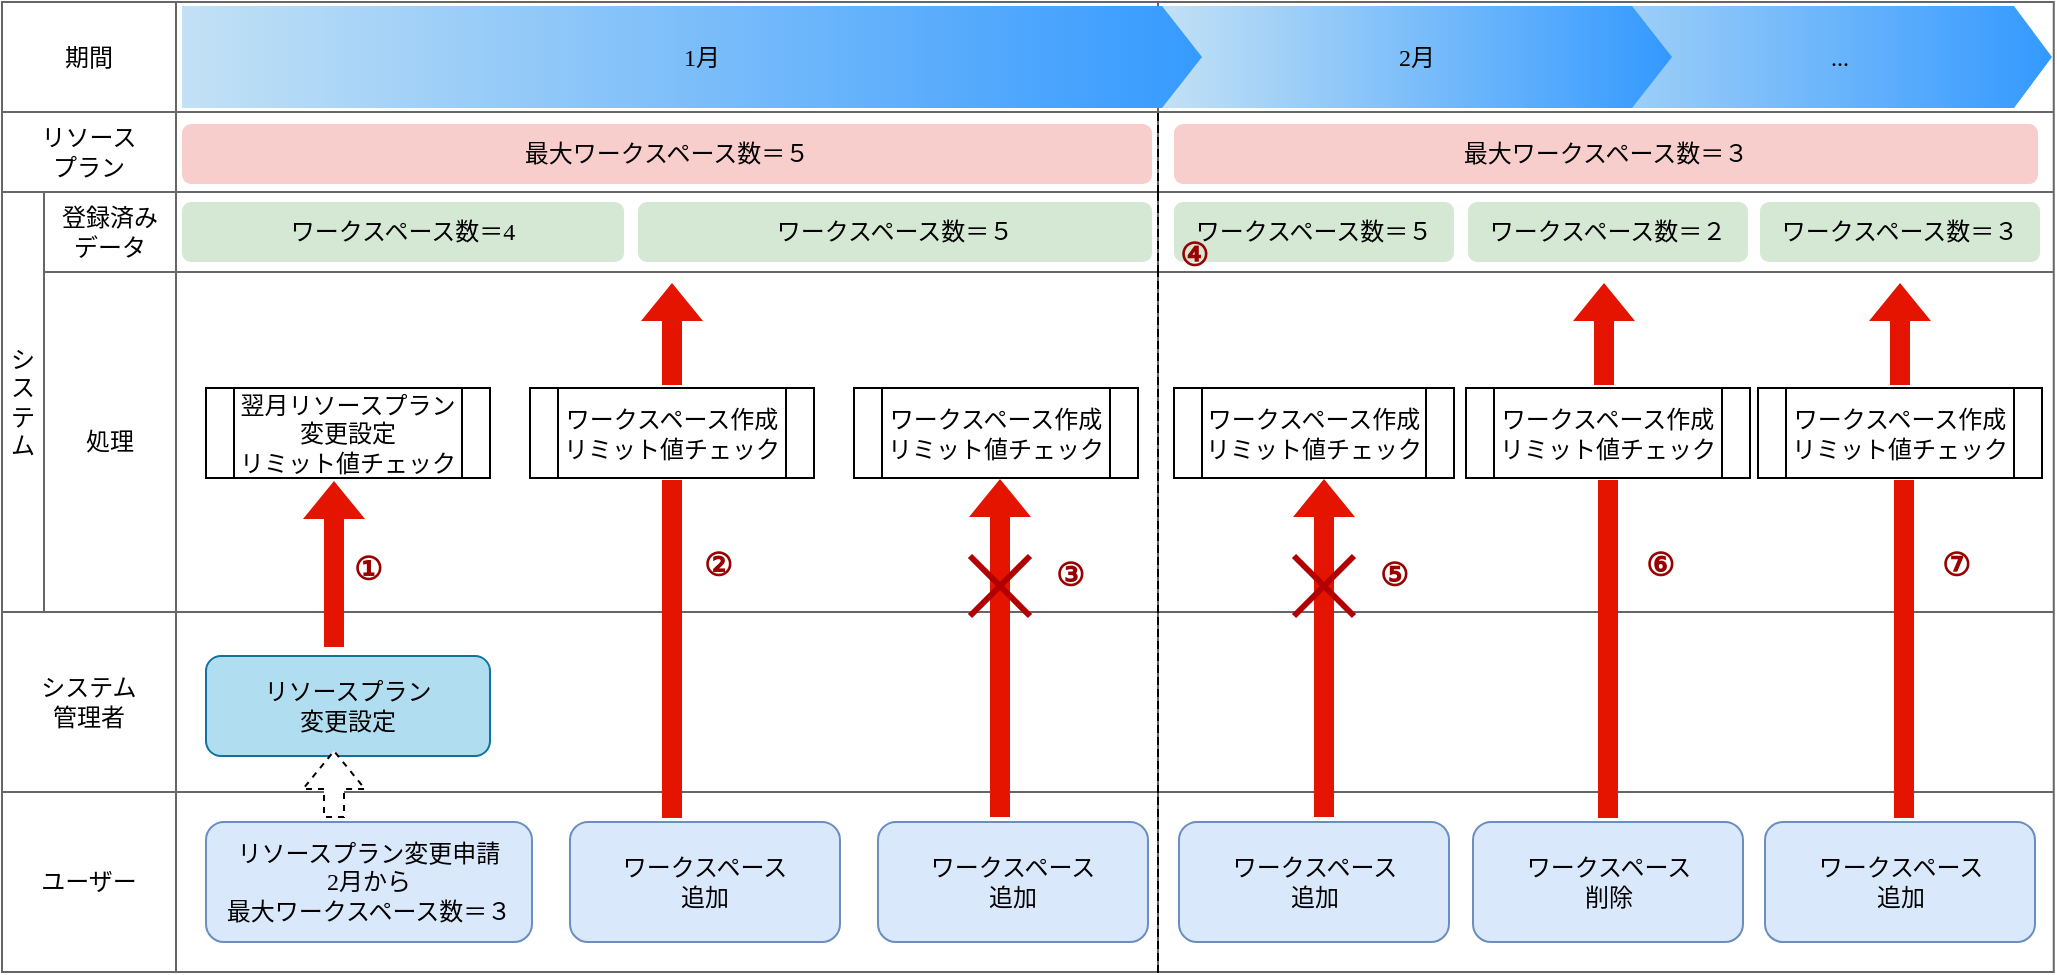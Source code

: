 <mxfile version="20.8.16" type="device" pages="2"><diagram name="ナンバリング" id="khi_zhwZZpILS5G_XNF0"><mxGraphModel dx="1219" dy="322" grid="0" gridSize="10" guides="1" tooltips="1" connect="1" arrows="1" fold="1" page="0" pageScale="1" pageWidth="827" pageHeight="1169" math="0" shadow="0"><root><mxCell id="4BIe73xLVhsOXFB9ZXPB-0"/><object label="BASE" id="4BIe73xLVhsOXFB9ZXPB-1"><mxCell style="" parent="4BIe73xLVhsOXFB9ZXPB-0"/></object><mxCell id="4BIe73xLVhsOXFB9ZXPB-2" value="" style="shape=table;startSize=0;container=1;collapsible=0;childLayout=tableLayout;strokeColor=#666666;" parent="4BIe73xLVhsOXFB9ZXPB-1" vertex="1"><mxGeometry x="40" y="442" width="1025.882" height="485" as="geometry"/></mxCell><mxCell id="4BIe73xLVhsOXFB9ZXPB-3" value="" style="shape=tableRow;horizontal=0;startSize=0;swimlaneHead=0;swimlaneBody=0;top=0;left=0;bottom=0;right=0;collapsible=0;dropTarget=0;fillColor=none;points=[[0,0.5],[1,0.5]];portConstraint=eastwest;" parent="4BIe73xLVhsOXFB9ZXPB-2" vertex="1"><mxGeometry width="1025.882" height="55" as="geometry"/></mxCell><mxCell id="4BIe73xLVhsOXFB9ZXPB-4" value="期間" style="shape=partialRectangle;html=1;whiteSpace=wrap;connectable=0;overflow=hidden;fillColor=none;top=0;left=0;bottom=0;right=0;pointerEvents=1;rowspan=1;colspan=2;strokeColor=#121212;" parent="4BIe73xLVhsOXFB9ZXPB-3" vertex="1"><mxGeometry width="87" height="55" as="geometry"><mxRectangle width="21" height="55" as="alternateBounds"/></mxGeometry></mxCell><mxCell id="4BIe73xLVhsOXFB9ZXPB-5" value="" style="shape=partialRectangle;html=1;whiteSpace=wrap;connectable=0;overflow=hidden;fillColor=none;top=0;left=0;bottom=0;right=0;pointerEvents=1;" parent="4BIe73xLVhsOXFB9ZXPB-3" vertex="1" visible="0"><mxGeometry x="21" width="66" height="55" as="geometry"><mxRectangle width="66" height="55" as="alternateBounds"/></mxGeometry></mxCell><mxCell id="4BIe73xLVhsOXFB9ZXPB-6" value="1月" style="shape=partialRectangle;html=1;whiteSpace=wrap;connectable=0;overflow=hidden;fillColor=none;top=0;left=0;bottom=0;right=0;pointerEvents=1;" parent="4BIe73xLVhsOXFB9ZXPB-3" vertex="1"><mxGeometry x="87" width="491" height="55" as="geometry"><mxRectangle width="491" height="55" as="alternateBounds"/></mxGeometry></mxCell><mxCell id="4BIe73xLVhsOXFB9ZXPB-7" value="2月" style="shape=partialRectangle;html=1;whiteSpace=wrap;connectable=0;overflow=hidden;fillColor=none;top=0;left=0;bottom=0;right=0;pointerEvents=1;" parent="4BIe73xLVhsOXFB9ZXPB-3" vertex="1"><mxGeometry x="578" width="448" height="55" as="geometry"><mxRectangle width="448" height="55" as="alternateBounds"/></mxGeometry></mxCell><mxCell id="4BIe73xLVhsOXFB9ZXPB-8" value="" style="shape=tableRow;horizontal=0;startSize=0;swimlaneHead=0;swimlaneBody=0;top=0;left=0;bottom=0;right=0;collapsible=0;dropTarget=0;fillColor=none;points=[[0,0.5],[1,0.5]];portConstraint=eastwest;" parent="4BIe73xLVhsOXFB9ZXPB-2" vertex="1"><mxGeometry y="55" width="1025.882" height="40" as="geometry"/></mxCell><mxCell id="4BIe73xLVhsOXFB9ZXPB-9" value="リソース&lt;br&gt;プラン" style="shape=partialRectangle;html=1;whiteSpace=wrap;connectable=0;overflow=hidden;fillColor=none;top=0;left=0;bottom=0;right=0;pointerEvents=1;rowspan=1;colspan=2;strokeColor=#121212;" parent="4BIe73xLVhsOXFB9ZXPB-8" vertex="1"><mxGeometry width="87" height="40" as="geometry"><mxRectangle width="21" height="40" as="alternateBounds"/></mxGeometry></mxCell><mxCell id="4BIe73xLVhsOXFB9ZXPB-10" value="" style="shape=partialRectangle;html=1;whiteSpace=wrap;connectable=0;overflow=hidden;fillColor=none;top=0;left=0;bottom=0;right=0;pointerEvents=1;" parent="4BIe73xLVhsOXFB9ZXPB-8" vertex="1" visible="0"><mxGeometry x="21" width="66" height="40" as="geometry"><mxRectangle width="66" height="40" as="alternateBounds"/></mxGeometry></mxCell><mxCell id="4BIe73xLVhsOXFB9ZXPB-11" value="" style="shape=partialRectangle;html=1;whiteSpace=wrap;connectable=0;overflow=hidden;fillColor=none;top=0;left=0;bottom=0;right=0;pointerEvents=1;" parent="4BIe73xLVhsOXFB9ZXPB-8" vertex="1"><mxGeometry x="87" width="491" height="40" as="geometry"><mxRectangle width="491" height="40" as="alternateBounds"/></mxGeometry></mxCell><mxCell id="4BIe73xLVhsOXFB9ZXPB-12" value="" style="shape=partialRectangle;html=1;whiteSpace=wrap;connectable=0;overflow=hidden;fillColor=none;top=0;left=1;bottom=0;right=0;pointerEvents=1;dashed=1;" parent="4BIe73xLVhsOXFB9ZXPB-8" vertex="1"><mxGeometry x="578" width="448" height="40" as="geometry"><mxRectangle width="448" height="40" as="alternateBounds"/></mxGeometry></mxCell><mxCell id="4BIe73xLVhsOXFB9ZXPB-13" value="" style="shape=tableRow;horizontal=1;startSize=0;swimlaneHead=0;swimlaneBody=0;top=0;left=0;bottom=0;right=0;collapsible=0;dropTarget=0;fillColor=none;points=[[0,0.5],[1,0.5]];portConstraint=eastwest;" parent="4BIe73xLVhsOXFB9ZXPB-2" vertex="1"><mxGeometry y="95" width="1025.882" height="40" as="geometry"/></mxCell><mxCell id="4BIe73xLVhsOXFB9ZXPB-14" value="シ&lt;br&gt;ス&lt;br&gt;テ&lt;br&gt;ム" style="shape=partialRectangle;html=1;whiteSpace=wrap;connectable=0;overflow=hidden;fillColor=none;top=0;left=0;bottom=0;right=0;pointerEvents=1;rowspan=2;colspan=1;horizontal=1;fontFamily=Tahoma;strokeColor=#121212;" parent="4BIe73xLVhsOXFB9ZXPB-13" vertex="1"><mxGeometry width="21" height="210" as="geometry"><mxRectangle width="21" height="40" as="alternateBounds"/></mxGeometry></mxCell><mxCell id="4BIe73xLVhsOXFB9ZXPB-15" value="登録済み&lt;br&gt;データ" style="shape=partialRectangle;html=1;whiteSpace=wrap;connectable=0;overflow=hidden;fillColor=none;top=0;left=0;bottom=0;right=0;pointerEvents=1;strokeColor=#121212;" parent="4BIe73xLVhsOXFB9ZXPB-13" vertex="1"><mxGeometry x="21" width="66" height="40" as="geometry"><mxRectangle width="66" height="40" as="alternateBounds"/></mxGeometry></mxCell><mxCell id="4BIe73xLVhsOXFB9ZXPB-16" value="" style="shape=partialRectangle;html=1;whiteSpace=wrap;connectable=0;overflow=hidden;fillColor=none;top=0;left=0;bottom=0;right=0;pointerEvents=1;" parent="4BIe73xLVhsOXFB9ZXPB-13" vertex="1"><mxGeometry x="87" width="491" height="40" as="geometry"><mxRectangle width="491" height="40" as="alternateBounds"/></mxGeometry></mxCell><mxCell id="4BIe73xLVhsOXFB9ZXPB-17" value="" style="shape=partialRectangle;html=1;whiteSpace=wrap;connectable=0;overflow=hidden;fillColor=none;top=0;left=1;bottom=0;right=0;pointerEvents=1;dashed=1;" parent="4BIe73xLVhsOXFB9ZXPB-13" vertex="1"><mxGeometry x="578" width="448" height="40" as="geometry"><mxRectangle width="448" height="40" as="alternateBounds"/></mxGeometry></mxCell><mxCell id="4BIe73xLVhsOXFB9ZXPB-18" value="" style="shape=tableRow;horizontal=0;startSize=0;swimlaneHead=0;swimlaneBody=0;top=0;left=0;bottom=0;right=0;collapsible=0;dropTarget=0;fillColor=none;points=[[0,0.5],[1,0.5]];portConstraint=eastwest;" parent="4BIe73xLVhsOXFB9ZXPB-2" vertex="1"><mxGeometry y="135" width="1025.882" height="170" as="geometry"/></mxCell><mxCell id="4BIe73xLVhsOXFB9ZXPB-19" value="" style="shape=partialRectangle;html=1;whiteSpace=wrap;connectable=0;overflow=hidden;fillColor=none;top=0;left=0;bottom=0;right=0;pointerEvents=1;" parent="4BIe73xLVhsOXFB9ZXPB-18" vertex="1" visible="0"><mxGeometry width="21" height="170" as="geometry"><mxRectangle width="21" height="170" as="alternateBounds"/></mxGeometry></mxCell><mxCell id="4BIe73xLVhsOXFB9ZXPB-20" value="処理" style="shape=partialRectangle;html=1;whiteSpace=wrap;connectable=0;overflow=hidden;fillColor=none;top=0;left=0;bottom=0;right=0;pointerEvents=1;strokeColor=#121212;" parent="4BIe73xLVhsOXFB9ZXPB-18" vertex="1"><mxGeometry x="21" width="66" height="170" as="geometry"><mxRectangle width="66" height="170" as="alternateBounds"/></mxGeometry></mxCell><mxCell id="4BIe73xLVhsOXFB9ZXPB-21" value="" style="shape=partialRectangle;html=1;whiteSpace=wrap;connectable=0;overflow=hidden;fillColor=none;top=0;left=0;bottom=0;right=0;pointerEvents=1;" parent="4BIe73xLVhsOXFB9ZXPB-18" vertex="1"><mxGeometry x="87" width="491" height="170" as="geometry"><mxRectangle width="491" height="170" as="alternateBounds"/></mxGeometry></mxCell><mxCell id="4BIe73xLVhsOXFB9ZXPB-22" value="" style="shape=partialRectangle;html=1;whiteSpace=wrap;connectable=0;overflow=hidden;fillColor=none;top=0;left=1;bottom=0;right=0;pointerEvents=1;dashed=1;" parent="4BIe73xLVhsOXFB9ZXPB-18" vertex="1"><mxGeometry x="578" width="448" height="170" as="geometry"><mxRectangle width="448" height="170" as="alternateBounds"/></mxGeometry></mxCell><mxCell id="4BIe73xLVhsOXFB9ZXPB-23" value="" style="shape=tableRow;horizontal=0;startSize=0;swimlaneHead=0;swimlaneBody=0;top=0;left=0;bottom=0;right=0;collapsible=0;dropTarget=0;fillColor=none;points=[[0,0.5],[1,0.5]];portConstraint=eastwest;" parent="4BIe73xLVhsOXFB9ZXPB-2" vertex="1"><mxGeometry y="305" width="1025.882" height="90" as="geometry"/></mxCell><mxCell id="4BIe73xLVhsOXFB9ZXPB-24" value="システム&lt;br&gt;管理者" style="shape=partialRectangle;html=1;whiteSpace=wrap;connectable=0;overflow=hidden;fillColor=none;top=0;left=0;bottom=0;right=0;pointerEvents=1;rowspan=1;colspan=2;strokeColor=#121212;" parent="4BIe73xLVhsOXFB9ZXPB-23" vertex="1"><mxGeometry width="87" height="90" as="geometry"><mxRectangle width="21" height="90" as="alternateBounds"/></mxGeometry></mxCell><mxCell id="4BIe73xLVhsOXFB9ZXPB-25" value="" style="shape=partialRectangle;html=1;whiteSpace=wrap;connectable=0;overflow=hidden;fillColor=none;top=0;left=0;bottom=0;right=0;pointerEvents=1;" parent="4BIe73xLVhsOXFB9ZXPB-23" vertex="1" visible="0"><mxGeometry x="21" width="66" height="90" as="geometry"><mxRectangle width="66" height="90" as="alternateBounds"/></mxGeometry></mxCell><mxCell id="4BIe73xLVhsOXFB9ZXPB-26" value="" style="shape=partialRectangle;html=1;whiteSpace=wrap;connectable=0;overflow=hidden;fillColor=none;top=0;left=0;bottom=0;right=1;pointerEvents=1;strokeColor=none;" parent="4BIe73xLVhsOXFB9ZXPB-23" vertex="1"><mxGeometry x="87" width="491" height="90" as="geometry"><mxRectangle width="491" height="90" as="alternateBounds"/></mxGeometry></mxCell><mxCell id="4BIe73xLVhsOXFB9ZXPB-27" value="" style="shape=partialRectangle;html=1;whiteSpace=wrap;connectable=0;overflow=hidden;fillColor=none;top=0;left=1;bottom=0;right=0;pointerEvents=1;dashed=1;" parent="4BIe73xLVhsOXFB9ZXPB-23" vertex="1"><mxGeometry x="578" width="448" height="90" as="geometry"><mxRectangle width="448" height="90" as="alternateBounds"/></mxGeometry></mxCell><mxCell id="4BIe73xLVhsOXFB9ZXPB-28" value="" style="shape=tableRow;horizontal=0;startSize=0;swimlaneHead=0;swimlaneBody=0;top=0;left=0;bottom=0;right=0;collapsible=0;dropTarget=0;fillColor=none;points=[[0,0.5],[1,0.5]];portConstraint=eastwest;" parent="4BIe73xLVhsOXFB9ZXPB-2" vertex="1"><mxGeometry y="395" width="1025.882" height="90" as="geometry"/></mxCell><mxCell id="4BIe73xLVhsOXFB9ZXPB-29" value="ユーザー" style="shape=partialRectangle;html=1;whiteSpace=wrap;connectable=0;overflow=hidden;fillColor=none;top=0;left=0;bottom=0;right=0;pointerEvents=1;rowspan=1;colspan=2;strokeColor=#121212;" parent="4BIe73xLVhsOXFB9ZXPB-28" vertex="1"><mxGeometry width="87" height="90" as="geometry"><mxRectangle width="21" height="90" as="alternateBounds"/></mxGeometry></mxCell><mxCell id="4BIe73xLVhsOXFB9ZXPB-30" value="" style="shape=partialRectangle;html=1;whiteSpace=wrap;connectable=0;overflow=hidden;fillColor=none;top=0;left=0;bottom=0;right=0;pointerEvents=1;" parent="4BIe73xLVhsOXFB9ZXPB-28" vertex="1" visible="0"><mxGeometry x="21" width="66" height="90" as="geometry"><mxRectangle width="66" height="90" as="alternateBounds"/></mxGeometry></mxCell><mxCell id="4BIe73xLVhsOXFB9ZXPB-31" value="" style="shape=partialRectangle;html=1;whiteSpace=wrap;connectable=0;overflow=hidden;fillColor=none;top=0;left=0;bottom=0;right=0;pointerEvents=1;" parent="4BIe73xLVhsOXFB9ZXPB-28" vertex="1"><mxGeometry x="87" width="491" height="90" as="geometry"><mxRectangle width="491" height="90" as="alternateBounds"/></mxGeometry></mxCell><mxCell id="4BIe73xLVhsOXFB9ZXPB-32" value="" style="shape=partialRectangle;html=1;whiteSpace=wrap;connectable=0;overflow=hidden;fillColor=none;top=0;left=1;bottom=0;right=0;pointerEvents=1;dashed=1;" parent="4BIe73xLVhsOXFB9ZXPB-28" vertex="1"><mxGeometry x="578" width="448" height="90" as="geometry"><mxRectangle width="448" height="90" as="alternateBounds"/></mxGeometry></mxCell><mxCell id="4BIe73xLVhsOXFB9ZXPB-33" value="最大ワークスペース数＝５" style="rounded=1;whiteSpace=wrap;html=1;fontFamily=Tahoma;fillColor=#f8cecc;strokeColor=none;" parent="4BIe73xLVhsOXFB9ZXPB-1" vertex="1"><mxGeometry x="130" y="503" width="485" height="30" as="geometry"/></mxCell><mxCell id="4BIe73xLVhsOXFB9ZXPB-34" value="ワークスペース数＝4" style="rounded=1;whiteSpace=wrap;html=1;fontFamily=Tahoma;fillColor=#d5e8d4;strokeColor=none;" parent="4BIe73xLVhsOXFB9ZXPB-1" vertex="1"><mxGeometry x="130" y="542" width="221" height="30" as="geometry"/></mxCell><mxCell id="4BIe73xLVhsOXFB9ZXPB-35" value="ワークスペース数＝５" style="rounded=1;whiteSpace=wrap;html=1;fontFamily=Tahoma;fillColor=#d5e8d4;strokeColor=none;" parent="4BIe73xLVhsOXFB9ZXPB-1" vertex="1"><mxGeometry x="358" y="542" width="257" height="30" as="geometry"/></mxCell><mxCell id="4BIe73xLVhsOXFB9ZXPB-36" value="最大ワークスペース数＝３" style="rounded=1;whiteSpace=wrap;html=1;fontFamily=Tahoma;fillColor=#f8cecc;strokeColor=none;" parent="4BIe73xLVhsOXFB9ZXPB-1" vertex="1"><mxGeometry x="626" y="503" width="432" height="30" as="geometry"/></mxCell><mxCell id="4BIe73xLVhsOXFB9ZXPB-37" value="翌月リソースプラン変更設定&lt;br&gt;リミット値チェック" style="shape=process;whiteSpace=wrap;html=1;backgroundOutline=1;fontFamily=Tahoma;" parent="4BIe73xLVhsOXFB9ZXPB-1" vertex="1"><mxGeometry x="142" y="635" width="142" height="45" as="geometry"/></mxCell><mxCell id="4BIe73xLVhsOXFB9ZXPB-38" value="ワークスペース作成&lt;br&gt;リミット値チェック" style="shape=process;whiteSpace=wrap;html=1;backgroundOutline=1;fontFamily=Tahoma;" parent="4BIe73xLVhsOXFB9ZXPB-1" vertex="1"><mxGeometry x="466" y="635" width="142" height="45" as="geometry"/></mxCell><mxCell id="4BIe73xLVhsOXFB9ZXPB-39" value="リソースプラン&lt;br&gt;変更設定" style="rounded=1;whiteSpace=wrap;html=1;fontFamily=Tahoma;fillColor=#b1ddf0;strokeColor=#10739e;flipH=1;" parent="4BIe73xLVhsOXFB9ZXPB-1" vertex="1"><mxGeometry x="142" y="769" width="142" height="50" as="geometry"/></mxCell><mxCell id="4BIe73xLVhsOXFB9ZXPB-40" value="　　　　　　..." style="shape=step;perimeter=stepPerimeter;whiteSpace=wrap;html=1;fixedSize=1;strokeColor=none;fontFamily=Tahoma;fillColor=#c2e1f5;gradientColor=#3399FF;gradientDirection=east;size=19;" parent="4BIe73xLVhsOXFB9ZXPB-1" vertex="1"><mxGeometry x="781" y="444" width="284" height="51" as="geometry"/></mxCell><mxCell id="4BIe73xLVhsOXFB9ZXPB-41" value="1月" style="shape=step;perimeter=stepPerimeter;whiteSpace=wrap;html=1;fixedSize=1;strokeColor=none;fontFamily=Tahoma;fillColor=#c2e1f5;gradientColor=#3399FF;gradientDirection=east;size=0;" parent="4BIe73xLVhsOXFB9ZXPB-1" vertex="1"><mxGeometry x="130" y="444" width="520" height="51" as="geometry"/></mxCell><mxCell id="4BIe73xLVhsOXFB9ZXPB-42" value="2月" style="shape=step;perimeter=stepPerimeter;whiteSpace=wrap;html=1;fixedSize=1;strokeColor=none;fontFamily=Tahoma;fillColor=#c2e1f5;gradientColor=#3399FF;gradientDirection=east;" parent="4BIe73xLVhsOXFB9ZXPB-1" vertex="1"><mxGeometry x="620" y="444" width="255" height="51" as="geometry"/></mxCell><mxCell id="4BIe73xLVhsOXFB9ZXPB-43" value="ワークスペース数＝５" style="rounded=1;whiteSpace=wrap;html=1;fontFamily=Tahoma;fillColor=#d5e8d4;strokeColor=none;" parent="4BIe73xLVhsOXFB9ZXPB-1" vertex="1"><mxGeometry x="626" y="542" width="140" height="30" as="geometry"/></mxCell><mxCell id="4BIe73xLVhsOXFB9ZXPB-48" value="リソースプラン変更申請&lt;br&gt;2月から&lt;br&gt;最大ワークスペース数＝３" style="rounded=1;whiteSpace=wrap;html=1;fontFamily=Tahoma;fillColor=#dae8fc;strokeColor=#6c8ebf;" parent="4BIe73xLVhsOXFB9ZXPB-1" vertex="1"><mxGeometry x="142" y="852" width="163" height="60" as="geometry"/></mxCell><mxCell id="4BIe73xLVhsOXFB9ZXPB-49" value="ワークスペース&lt;br&gt;追加" style="rounded=1;whiteSpace=wrap;html=1;fontFamily=Tahoma;fillColor=#dae8fc;strokeColor=#6c8ebf;" parent="4BIe73xLVhsOXFB9ZXPB-1" vertex="1"><mxGeometry x="324" y="852" width="135" height="60" as="geometry"/></mxCell><mxCell id="4BIe73xLVhsOXFB9ZXPB-50" value="ワークスペース&lt;br&gt;追加" style="rounded=1;whiteSpace=wrap;html=1;fontFamily=Tahoma;fillColor=#dae8fc;strokeColor=#6c8ebf;" parent="4BIe73xLVhsOXFB9ZXPB-1" vertex="1"><mxGeometry x="478" y="852" width="135" height="60" as="geometry"/></mxCell><mxCell id="4BIe73xLVhsOXFB9ZXPB-51" value="ワークスペース作成&lt;br&gt;リミット値チェック" style="shape=process;whiteSpace=wrap;html=1;backgroundOutline=1;fontFamily=Tahoma;" parent="4BIe73xLVhsOXFB9ZXPB-1" vertex="1"><mxGeometry x="304" y="635" width="142" height="45" as="geometry"/></mxCell><mxCell id="7PYVHVf_pyogWE7UQLsr-3" value="④" style="text;strokeColor=none;align=center;fillColor=none;html=1;verticalAlign=middle;whiteSpace=wrap;rounded=0;shadow=0;strokeWidth=3;fontFamily=Tahoma;fontColor=#990000;fontSize=16;fontStyle=1" parent="4BIe73xLVhsOXFB9ZXPB-1" vertex="1"><mxGeometry x="620" y="553" width="32" height="30" as="geometry"/></mxCell><mxCell id="0ilFrV2XZqQigKsQI6K9-0" value="ワークスペース数＝２" style="rounded=1;whiteSpace=wrap;html=1;fontFamily=Tahoma;fillColor=#d5e8d4;strokeColor=none;" vertex="1" parent="4BIe73xLVhsOXFB9ZXPB-1"><mxGeometry x="773" y="542" width="140" height="30" as="geometry"/></mxCell><mxCell id="0ilFrV2XZqQigKsQI6K9-1" value="ワークスペース数＝３" style="rounded=1;whiteSpace=wrap;html=1;fontFamily=Tahoma;fillColor=#d5e8d4;strokeColor=none;" vertex="1" parent="4BIe73xLVhsOXFB9ZXPB-1"><mxGeometry x="919" y="542" width="140" height="30" as="geometry"/></mxCell><mxCell id="0ilFrV2XZqQigKsQI6K9-5" value="ワークスペース作成&lt;br&gt;リミット値チェック" style="shape=process;whiteSpace=wrap;html=1;backgroundOutline=1;fontFamily=Tahoma;" vertex="1" parent="4BIe73xLVhsOXFB9ZXPB-1"><mxGeometry x="626" y="635" width="140" height="45" as="geometry"/></mxCell><mxCell id="0ilFrV2XZqQigKsQI6K9-6" value="ワークスペース&lt;br&gt;追加" style="rounded=1;whiteSpace=wrap;html=1;fontFamily=Tahoma;fillColor=#dae8fc;strokeColor=#6c8ebf;" vertex="1" parent="4BIe73xLVhsOXFB9ZXPB-1"><mxGeometry x="628.5" y="852" width="135" height="60" as="geometry"/></mxCell><mxCell id="0ilFrV2XZqQigKsQI6K9-7" value="" style="shape=flexArrow;endArrow=classic;html=1;rounded=0;fontFamily=Tahoma;width=10;fillColor=#e51400;strokeColor=none;startArrow=none;" edge="1" parent="4BIe73xLVhsOXFB9ZXPB-1"><mxGeometry width="50" height="50" relative="1" as="geometry"><mxPoint x="701" y="850" as="sourcePoint"/><mxPoint x="701" y="680" as="targetPoint"/></mxGeometry></mxCell><mxCell id="0ilFrV2XZqQigKsQI6K9-8" value="" style="shape=umlDestroy;whiteSpace=wrap;html=1;strokeWidth=3;strokeColor=#B20000;fontFamily=Tahoma;fillColor=#e51400;gradientDirection=east;fontColor=#ffffff;" vertex="1" parent="4BIe73xLVhsOXFB9ZXPB-1"><mxGeometry x="686" y="719" width="30" height="30" as="geometry"/></mxCell><mxCell id="0ilFrV2XZqQigKsQI6K9-9" value="⑤" style="text;strokeColor=none;align=center;fillColor=none;html=1;verticalAlign=middle;whiteSpace=wrap;rounded=0;shadow=0;strokeWidth=3;fontFamily=Tahoma;fontColor=#990000;fontSize=16;fontStyle=1" vertex="1" parent="4BIe73xLVhsOXFB9ZXPB-1"><mxGeometry x="720" y="713" width="32" height="30" as="geometry"/></mxCell><mxCell id="0ilFrV2XZqQigKsQI6K9-10" value="ワークスペース&lt;br&gt;削除" style="rounded=1;whiteSpace=wrap;html=1;fontFamily=Tahoma;fillColor=#dae8fc;strokeColor=#6c8ebf;" vertex="1" parent="4BIe73xLVhsOXFB9ZXPB-1"><mxGeometry x="775.5" y="852" width="135" height="60" as="geometry"/></mxCell><mxCell id="0ilFrV2XZqQigKsQI6K9-11" value="ワークスペース作成&lt;br&gt;リミット値チェック" style="shape=process;whiteSpace=wrap;html=1;backgroundOutline=1;fontFamily=Tahoma;" vertex="1" parent="4BIe73xLVhsOXFB9ZXPB-1"><mxGeometry x="772" y="635" width="142" height="45" as="geometry"/></mxCell><mxCell id="0ilFrV2XZqQigKsQI6K9-12" value="" style="shape=flexArrow;endArrow=classic;html=1;rounded=0;fontFamily=Tahoma;width=10;fillColor=#e51400;strokeColor=none;" edge="1" parent="4BIe73xLVhsOXFB9ZXPB-1"><mxGeometry width="50" height="50" relative="1" as="geometry"><mxPoint x="841" y="634" as="sourcePoint"/><mxPoint x="841" y="582" as="targetPoint"/></mxGeometry></mxCell><mxCell id="0ilFrV2XZqQigKsQI6K9-13" value="" style="rounded=0;whiteSpace=wrap;html=1;strokeColor=none;fontFamily=Tahoma;fillColor=#e51400;gradientDirection=east;fontColor=#ffffff;" vertex="1" parent="4BIe73xLVhsOXFB9ZXPB-1"><mxGeometry x="838" y="681" width="10" height="169" as="geometry"/></mxCell><mxCell id="0ilFrV2XZqQigKsQI6K9-14" value="⑥" style="text;strokeColor=none;align=center;fillColor=none;html=1;verticalAlign=middle;whiteSpace=wrap;rounded=0;shadow=0;strokeWidth=3;fontFamily=Tahoma;fontColor=#990000;fontSize=16;fontStyle=1" vertex="1" parent="4BIe73xLVhsOXFB9ZXPB-1"><mxGeometry x="853" y="708" width="32" height="30" as="geometry"/></mxCell><mxCell id="0ilFrV2XZqQigKsQI6K9-15" value="ワークスペース&lt;br&gt;追加" style="rounded=1;whiteSpace=wrap;html=1;fontFamily=Tahoma;fillColor=#dae8fc;strokeColor=#6c8ebf;" vertex="1" parent="4BIe73xLVhsOXFB9ZXPB-1"><mxGeometry x="921.5" y="852" width="135" height="60" as="geometry"/></mxCell><mxCell id="0ilFrV2XZqQigKsQI6K9-16" value="ワークスペース作成&lt;br&gt;リミット値チェック" style="shape=process;whiteSpace=wrap;html=1;backgroundOutline=1;fontFamily=Tahoma;" vertex="1" parent="4BIe73xLVhsOXFB9ZXPB-1"><mxGeometry x="918" y="635" width="142" height="45" as="geometry"/></mxCell><mxCell id="0ilFrV2XZqQigKsQI6K9-17" value="" style="shape=flexArrow;endArrow=classic;html=1;rounded=0;fontFamily=Tahoma;width=10;fillColor=#e51400;strokeColor=none;" edge="1" parent="4BIe73xLVhsOXFB9ZXPB-1"><mxGeometry width="50" height="50" relative="1" as="geometry"><mxPoint x="989" y="634" as="sourcePoint"/><mxPoint x="989" y="582" as="targetPoint"/></mxGeometry></mxCell><mxCell id="0ilFrV2XZqQigKsQI6K9-18" value="" style="rounded=0;whiteSpace=wrap;html=1;strokeColor=none;fontFamily=Tahoma;fillColor=#e51400;gradientDirection=east;fontColor=#ffffff;" vertex="1" parent="4BIe73xLVhsOXFB9ZXPB-1"><mxGeometry x="986" y="681" width="10" height="169" as="geometry"/></mxCell><mxCell id="0ilFrV2XZqQigKsQI6K9-19" value="⑦" style="text;strokeColor=none;align=center;fillColor=none;html=1;verticalAlign=middle;whiteSpace=wrap;rounded=0;shadow=0;strokeWidth=3;fontFamily=Tahoma;fontColor=#990000;fontSize=16;fontStyle=1" vertex="1" parent="4BIe73xLVhsOXFB9ZXPB-1"><mxGeometry x="1001" y="708" width="32" height="30" as="geometry"/></mxCell><object label="矢印" id="4BIe73xLVhsOXFB9ZXPB-52"><mxCell style="" parent="4BIe73xLVhsOXFB9ZXPB-0"/></object><mxCell id="4BIe73xLVhsOXFB9ZXPB-53" value="" style="shape=flexArrow;endArrow=classic;html=1;rounded=0;fontFamily=Tahoma;width=10;dashed=1;fillColor=default;" parent="4BIe73xLVhsOXFB9ZXPB-52" edge="1"><mxGeometry width="50" height="50" relative="1" as="geometry"><mxPoint x="206" y="850" as="sourcePoint"/><mxPoint x="206" y="816" as="targetPoint"/></mxGeometry></mxCell><mxCell id="4BIe73xLVhsOXFB9ZXPB-54" value="" style="shape=flexArrow;endArrow=classic;html=1;rounded=0;fontFamily=Tahoma;width=10;fillColor=#e51400;strokeColor=none;" parent="4BIe73xLVhsOXFB9ZXPB-52" edge="1"><mxGeometry width="50" height="50" relative="1" as="geometry"><mxPoint x="206" y="765" as="sourcePoint"/><mxPoint x="206" y="681" as="targetPoint"/></mxGeometry></mxCell><mxCell id="4BIe73xLVhsOXFB9ZXPB-55" value="" style="shape=flexArrow;endArrow=classic;html=1;rounded=0;fontFamily=Tahoma;width=10;fillColor=#e51400;strokeColor=none;" parent="4BIe73xLVhsOXFB9ZXPB-52" edge="1"><mxGeometry width="50" height="50" relative="1" as="geometry"><mxPoint x="375" y="634" as="sourcePoint"/><mxPoint x="375" y="582" as="targetPoint"/></mxGeometry></mxCell><mxCell id="4BIe73xLVhsOXFB9ZXPB-56" value="" style="rounded=0;whiteSpace=wrap;html=1;strokeColor=none;fontFamily=Tahoma;fillColor=#e51400;gradientDirection=east;fontColor=#ffffff;" parent="4BIe73xLVhsOXFB9ZXPB-52" vertex="1"><mxGeometry x="370" y="681" width="10" height="169" as="geometry"/></mxCell><mxCell id="4BIe73xLVhsOXFB9ZXPB-57" value="" style="shape=flexArrow;endArrow=classic;html=1;rounded=0;fontFamily=Tahoma;width=10;fillColor=#e51400;strokeColor=none;startArrow=none;" parent="4BIe73xLVhsOXFB9ZXPB-52" edge="1"><mxGeometry width="50" height="50" relative="1" as="geometry"><mxPoint x="539" y="850" as="sourcePoint"/><mxPoint x="539.0" y="680" as="targetPoint"/></mxGeometry></mxCell><mxCell id="4BIe73xLVhsOXFB9ZXPB-62" value="" style="shape=umlDestroy;whiteSpace=wrap;html=1;strokeWidth=3;strokeColor=#B20000;fontFamily=Tahoma;fillColor=#e51400;gradientDirection=east;fontColor=#ffffff;" parent="4BIe73xLVhsOXFB9ZXPB-52" vertex="1"><mxGeometry x="524" y="719" width="30" height="30" as="geometry"/></mxCell><object label="説明" id="4BIe73xLVhsOXFB9ZXPB-63"><mxCell parent="4BIe73xLVhsOXFB9ZXPB-0"/></object><mxCell id="7PYVHVf_pyogWE7UQLsr-10" value="③" style="text;strokeColor=none;align=center;fillColor=none;html=1;verticalAlign=middle;whiteSpace=wrap;rounded=0;shadow=0;strokeWidth=3;fontFamily=Tahoma;fontColor=#990000;fontSize=16;fontStyle=1" parent="4BIe73xLVhsOXFB9ZXPB-63" vertex="1"><mxGeometry x="558" y="713" width="32" height="30" as="geometry"/></mxCell><mxCell id="7PYVHVf_pyogWE7UQLsr-11" value="②" style="text;strokeColor=none;align=center;fillColor=none;html=1;verticalAlign=middle;whiteSpace=wrap;rounded=0;shadow=0;strokeWidth=3;fontFamily=Tahoma;fontColor=#990000;fontSize=16;fontStyle=1" parent="4BIe73xLVhsOXFB9ZXPB-63" vertex="1"><mxGeometry x="382" y="708" width="32" height="30" as="geometry"/></mxCell><mxCell id="7PYVHVf_pyogWE7UQLsr-12" value="①" style="text;strokeColor=none;align=center;fillColor=none;html=1;verticalAlign=middle;whiteSpace=wrap;rounded=0;shadow=0;strokeWidth=3;fontFamily=Tahoma;fontColor=#990000;fontSize=16;fontStyle=1" parent="4BIe73xLVhsOXFB9ZXPB-63" vertex="1"><mxGeometry x="207" y="710" width="32" height="30" as="geometry"/></mxCell></root></mxGraphModel></diagram><diagram id="C5RBs43oDa-KdzZeNtuy" name="吹き出し"><mxGraphModel dx="1036" dy="214" grid="0" gridSize="10" guides="1" tooltips="1" connect="1" arrows="1" fold="1" page="0" pageScale="1" pageWidth="827" pageHeight="1169" math="0" shadow="0"><root><mxCell id="WIyWlLk6GJQsqaUBKTNV-0"/><object label="BASE" id="WIyWlLk6GJQsqaUBKTNV-1"><mxCell style="" parent="WIyWlLk6GJQsqaUBKTNV-0"/></object><mxCell id="iHXsN30_TzAsGnxSxxiz-37" value="" style="shape=table;startSize=0;container=1;collapsible=0;childLayout=tableLayout;strokeColor=#666666;" parent="WIyWlLk6GJQsqaUBKTNV-1" vertex="1"><mxGeometry x="40" y="442" width="899" height="485" as="geometry"/></mxCell><mxCell id="iHXsN30_TzAsGnxSxxiz-38" value="" style="shape=tableRow;horizontal=0;startSize=0;swimlaneHead=0;swimlaneBody=0;top=0;left=0;bottom=0;right=0;collapsible=0;dropTarget=0;fillColor=none;points=[[0,0.5],[1,0.5]];portConstraint=eastwest;" parent="iHXsN30_TzAsGnxSxxiz-37" vertex="1"><mxGeometry width="899" height="55" as="geometry"/></mxCell><mxCell id="iHXsN30_TzAsGnxSxxiz-39" value="期間" style="shape=partialRectangle;html=1;whiteSpace=wrap;connectable=0;overflow=hidden;fillColor=none;top=0;left=0;bottom=0;right=0;pointerEvents=1;rowspan=1;colspan=2;strokeColor=#121212;" parent="iHXsN30_TzAsGnxSxxiz-38" vertex="1"><mxGeometry width="87" height="55" as="geometry"><mxRectangle width="21" height="55" as="alternateBounds"/></mxGeometry></mxCell><mxCell id="iHXsN30_TzAsGnxSxxiz-40" value="" style="shape=partialRectangle;html=1;whiteSpace=wrap;connectable=0;overflow=hidden;fillColor=none;top=0;left=0;bottom=0;right=0;pointerEvents=1;" parent="iHXsN30_TzAsGnxSxxiz-38" vertex="1" visible="0"><mxGeometry x="21" width="66" height="55" as="geometry"><mxRectangle width="66" height="55" as="alternateBounds"/></mxGeometry></mxCell><mxCell id="iHXsN30_TzAsGnxSxxiz-41" value="1月" style="shape=partialRectangle;html=1;whiteSpace=wrap;connectable=0;overflow=hidden;fillColor=none;top=0;left=0;bottom=0;right=0;pointerEvents=1;" parent="iHXsN30_TzAsGnxSxxiz-38" vertex="1"><mxGeometry x="87" width="492" height="55" as="geometry"><mxRectangle width="492" height="55" as="alternateBounds"/></mxGeometry></mxCell><mxCell id="iHXsN30_TzAsGnxSxxiz-42" value="2月" style="shape=partialRectangle;html=1;whiteSpace=wrap;connectable=0;overflow=hidden;fillColor=none;top=0;left=0;bottom=0;right=0;pointerEvents=1;" parent="iHXsN30_TzAsGnxSxxiz-38" vertex="1"><mxGeometry x="579" width="320" height="55" as="geometry"><mxRectangle width="320" height="55" as="alternateBounds"/></mxGeometry></mxCell><mxCell id="iHXsN30_TzAsGnxSxxiz-44" value="" style="shape=tableRow;horizontal=0;startSize=0;swimlaneHead=0;swimlaneBody=0;top=0;left=0;bottom=0;right=0;collapsible=0;dropTarget=0;fillColor=none;points=[[0,0.5],[1,0.5]];portConstraint=eastwest;" parent="iHXsN30_TzAsGnxSxxiz-37" vertex="1"><mxGeometry y="55" width="899" height="40" as="geometry"/></mxCell><mxCell id="iHXsN30_TzAsGnxSxxiz-45" value="プラン" style="shape=partialRectangle;html=1;whiteSpace=wrap;connectable=0;overflow=hidden;fillColor=none;top=0;left=0;bottom=0;right=0;pointerEvents=1;rowspan=1;colspan=2;strokeColor=#121212;" parent="iHXsN30_TzAsGnxSxxiz-44" vertex="1"><mxGeometry width="87" height="40" as="geometry"><mxRectangle width="21" height="40" as="alternateBounds"/></mxGeometry></mxCell><mxCell id="iHXsN30_TzAsGnxSxxiz-46" value="" style="shape=partialRectangle;html=1;whiteSpace=wrap;connectable=0;overflow=hidden;fillColor=none;top=0;left=0;bottom=0;right=0;pointerEvents=1;" parent="iHXsN30_TzAsGnxSxxiz-44" vertex="1" visible="0"><mxGeometry x="21" width="66" height="40" as="geometry"><mxRectangle width="66" height="40" as="alternateBounds"/></mxGeometry></mxCell><mxCell id="iHXsN30_TzAsGnxSxxiz-47" value="" style="shape=partialRectangle;html=1;whiteSpace=wrap;connectable=0;overflow=hidden;fillColor=none;top=0;left=0;bottom=0;right=0;pointerEvents=1;" parent="iHXsN30_TzAsGnxSxxiz-44" vertex="1"><mxGeometry x="87" width="492" height="40" as="geometry"><mxRectangle width="492" height="40" as="alternateBounds"/></mxGeometry></mxCell><mxCell id="iHXsN30_TzAsGnxSxxiz-48" value="" style="shape=partialRectangle;html=1;whiteSpace=wrap;connectable=0;overflow=hidden;fillColor=none;top=0;left=1;bottom=0;right=0;pointerEvents=1;dashed=1;" parent="iHXsN30_TzAsGnxSxxiz-44" vertex="1"><mxGeometry x="579" width="320" height="40" as="geometry"><mxRectangle width="320" height="40" as="alternateBounds"/></mxGeometry></mxCell><mxCell id="iHXsN30_TzAsGnxSxxiz-50" value="" style="shape=tableRow;horizontal=1;startSize=0;swimlaneHead=0;swimlaneBody=0;top=0;left=0;bottom=0;right=0;collapsible=0;dropTarget=0;fillColor=none;points=[[0,0.5],[1,0.5]];portConstraint=eastwest;" parent="iHXsN30_TzAsGnxSxxiz-37" vertex="1"><mxGeometry y="95" width="899" height="40" as="geometry"/></mxCell><mxCell id="iHXsN30_TzAsGnxSxxiz-51" value="シ&lt;br&gt;ス&lt;br&gt;テ&lt;br&gt;ム" style="shape=partialRectangle;html=1;whiteSpace=wrap;connectable=0;overflow=hidden;fillColor=none;top=0;left=0;bottom=0;right=0;pointerEvents=1;rowspan=2;colspan=1;horizontal=1;fontFamily=Tahoma;strokeColor=#121212;" parent="iHXsN30_TzAsGnxSxxiz-50" vertex="1"><mxGeometry width="21" height="210" as="geometry"><mxRectangle width="21" height="40" as="alternateBounds"/></mxGeometry></mxCell><mxCell id="iHXsN30_TzAsGnxSxxiz-52" value="登録済み&lt;br&gt;データ" style="shape=partialRectangle;html=1;whiteSpace=wrap;connectable=0;overflow=hidden;fillColor=none;top=0;left=0;bottom=0;right=0;pointerEvents=1;strokeColor=#121212;" parent="iHXsN30_TzAsGnxSxxiz-50" vertex="1"><mxGeometry x="21" width="66" height="40" as="geometry"><mxRectangle width="66" height="40" as="alternateBounds"/></mxGeometry></mxCell><mxCell id="iHXsN30_TzAsGnxSxxiz-53" value="" style="shape=partialRectangle;html=1;whiteSpace=wrap;connectable=0;overflow=hidden;fillColor=none;top=0;left=0;bottom=0;right=0;pointerEvents=1;" parent="iHXsN30_TzAsGnxSxxiz-50" vertex="1"><mxGeometry x="87" width="492" height="40" as="geometry"><mxRectangle width="492" height="40" as="alternateBounds"/></mxGeometry></mxCell><mxCell id="iHXsN30_TzAsGnxSxxiz-54" value="" style="shape=partialRectangle;html=1;whiteSpace=wrap;connectable=0;overflow=hidden;fillColor=none;top=0;left=1;bottom=0;right=0;pointerEvents=1;dashed=1;" parent="iHXsN30_TzAsGnxSxxiz-50" vertex="1"><mxGeometry x="579" width="320" height="40" as="geometry"><mxRectangle width="320" height="40" as="alternateBounds"/></mxGeometry></mxCell><mxCell id="iHXsN30_TzAsGnxSxxiz-56" value="" style="shape=tableRow;horizontal=0;startSize=0;swimlaneHead=0;swimlaneBody=0;top=0;left=0;bottom=0;right=0;collapsible=0;dropTarget=0;fillColor=none;points=[[0,0.5],[1,0.5]];portConstraint=eastwest;" parent="iHXsN30_TzAsGnxSxxiz-37" vertex="1"><mxGeometry y="135" width="899" height="170" as="geometry"/></mxCell><mxCell id="iHXsN30_TzAsGnxSxxiz-57" value="" style="shape=partialRectangle;html=1;whiteSpace=wrap;connectable=0;overflow=hidden;fillColor=none;top=0;left=0;bottom=0;right=0;pointerEvents=1;" parent="iHXsN30_TzAsGnxSxxiz-56" vertex="1" visible="0"><mxGeometry width="21" height="170" as="geometry"><mxRectangle width="21" height="170" as="alternateBounds"/></mxGeometry></mxCell><mxCell id="iHXsN30_TzAsGnxSxxiz-58" value="処理" style="shape=partialRectangle;html=1;whiteSpace=wrap;connectable=0;overflow=hidden;fillColor=none;top=0;left=0;bottom=0;right=0;pointerEvents=1;strokeColor=#121212;" parent="iHXsN30_TzAsGnxSxxiz-56" vertex="1"><mxGeometry x="21" width="66" height="170" as="geometry"><mxRectangle width="66" height="170" as="alternateBounds"/></mxGeometry></mxCell><mxCell id="iHXsN30_TzAsGnxSxxiz-59" value="" style="shape=partialRectangle;html=1;whiteSpace=wrap;connectable=0;overflow=hidden;fillColor=none;top=0;left=0;bottom=0;right=0;pointerEvents=1;" parent="iHXsN30_TzAsGnxSxxiz-56" vertex="1"><mxGeometry x="87" width="492" height="170" as="geometry"><mxRectangle width="492" height="170" as="alternateBounds"/></mxGeometry></mxCell><mxCell id="iHXsN30_TzAsGnxSxxiz-60" value="" style="shape=partialRectangle;html=1;whiteSpace=wrap;connectable=0;overflow=hidden;fillColor=none;top=0;left=1;bottom=0;right=0;pointerEvents=1;dashed=1;" parent="iHXsN30_TzAsGnxSxxiz-56" vertex="1"><mxGeometry x="579" width="320" height="170" as="geometry"><mxRectangle width="320" height="170" as="alternateBounds"/></mxGeometry></mxCell><mxCell id="iHXsN30_TzAsGnxSxxiz-62" value="" style="shape=tableRow;horizontal=0;startSize=0;swimlaneHead=0;swimlaneBody=0;top=0;left=0;bottom=0;right=0;collapsible=0;dropTarget=0;fillColor=none;points=[[0,0.5],[1,0.5]];portConstraint=eastwest;" parent="iHXsN30_TzAsGnxSxxiz-37" vertex="1"><mxGeometry y="305" width="899" height="90" as="geometry"/></mxCell><mxCell id="iHXsN30_TzAsGnxSxxiz-63" value="システム&lt;br&gt;管理者" style="shape=partialRectangle;html=1;whiteSpace=wrap;connectable=0;overflow=hidden;fillColor=none;top=0;left=0;bottom=0;right=0;pointerEvents=1;rowspan=1;colspan=2;strokeColor=#121212;" parent="iHXsN30_TzAsGnxSxxiz-62" vertex="1"><mxGeometry width="87" height="90" as="geometry"><mxRectangle width="21" height="90" as="alternateBounds"/></mxGeometry></mxCell><mxCell id="iHXsN30_TzAsGnxSxxiz-64" value="" style="shape=partialRectangle;html=1;whiteSpace=wrap;connectable=0;overflow=hidden;fillColor=none;top=0;left=0;bottom=0;right=0;pointerEvents=1;" parent="iHXsN30_TzAsGnxSxxiz-62" vertex="1" visible="0"><mxGeometry x="21" width="66" height="90" as="geometry"><mxRectangle width="66" height="90" as="alternateBounds"/></mxGeometry></mxCell><mxCell id="iHXsN30_TzAsGnxSxxiz-65" value="" style="shape=partialRectangle;html=1;whiteSpace=wrap;connectable=0;overflow=hidden;fillColor=none;top=0;left=0;bottom=0;right=1;pointerEvents=1;strokeColor=none;" parent="iHXsN30_TzAsGnxSxxiz-62" vertex="1"><mxGeometry x="87" width="492" height="90" as="geometry"><mxRectangle width="492" height="90" as="alternateBounds"/></mxGeometry></mxCell><mxCell id="iHXsN30_TzAsGnxSxxiz-66" value="" style="shape=partialRectangle;html=1;whiteSpace=wrap;connectable=0;overflow=hidden;fillColor=none;top=0;left=1;bottom=0;right=0;pointerEvents=1;dashed=1;" parent="iHXsN30_TzAsGnxSxxiz-62" vertex="1"><mxGeometry x="579" width="320" height="90" as="geometry"><mxRectangle width="320" height="90" as="alternateBounds"/></mxGeometry></mxCell><mxCell id="iHXsN30_TzAsGnxSxxiz-68" value="" style="shape=tableRow;horizontal=0;startSize=0;swimlaneHead=0;swimlaneBody=0;top=0;left=0;bottom=0;right=0;collapsible=0;dropTarget=0;fillColor=none;points=[[0,0.5],[1,0.5]];portConstraint=eastwest;" parent="iHXsN30_TzAsGnxSxxiz-37" vertex="1"><mxGeometry y="395" width="899" height="90" as="geometry"/></mxCell><mxCell id="iHXsN30_TzAsGnxSxxiz-69" value="ユーザー" style="shape=partialRectangle;html=1;whiteSpace=wrap;connectable=0;overflow=hidden;fillColor=none;top=0;left=0;bottom=0;right=0;pointerEvents=1;rowspan=1;colspan=2;strokeColor=#121212;" parent="iHXsN30_TzAsGnxSxxiz-68" vertex="1"><mxGeometry width="87" height="90" as="geometry"><mxRectangle width="21" height="90" as="alternateBounds"/></mxGeometry></mxCell><mxCell id="iHXsN30_TzAsGnxSxxiz-70" value="" style="shape=partialRectangle;html=1;whiteSpace=wrap;connectable=0;overflow=hidden;fillColor=none;top=0;left=0;bottom=0;right=0;pointerEvents=1;" parent="iHXsN30_TzAsGnxSxxiz-68" vertex="1" visible="0"><mxGeometry x="21" width="66" height="90" as="geometry"><mxRectangle width="66" height="90" as="alternateBounds"/></mxGeometry></mxCell><mxCell id="iHXsN30_TzAsGnxSxxiz-71" value="" style="shape=partialRectangle;html=1;whiteSpace=wrap;connectable=0;overflow=hidden;fillColor=none;top=0;left=0;bottom=0;right=0;pointerEvents=1;" parent="iHXsN30_TzAsGnxSxxiz-68" vertex="1"><mxGeometry x="87" width="492" height="90" as="geometry"><mxRectangle width="492" height="90" as="alternateBounds"/></mxGeometry></mxCell><mxCell id="iHXsN30_TzAsGnxSxxiz-72" value="" style="shape=partialRectangle;html=1;whiteSpace=wrap;connectable=0;overflow=hidden;fillColor=none;top=0;left=1;bottom=0;right=0;pointerEvents=1;dashed=1;" parent="iHXsN30_TzAsGnxSxxiz-68" vertex="1"><mxGeometry x="579" width="320" height="90" as="geometry"><mxRectangle width="320" height="90" as="alternateBounds"/></mxGeometry></mxCell><mxCell id="iHXsN30_TzAsGnxSxxiz-74" value="最大ワークスペース数＝５" style="rounded=1;whiteSpace=wrap;html=1;fontFamily=Tahoma;fillColor=#f8cecc;strokeColor=none;" parent="WIyWlLk6GJQsqaUBKTNV-1" vertex="1"><mxGeometry x="130" y="503" width="485" height="30" as="geometry"/></mxCell><mxCell id="iHXsN30_TzAsGnxSxxiz-75" value="ワークスペース数＝4" style="rounded=1;whiteSpace=wrap;html=1;fontFamily=Tahoma;fillColor=#d5e8d4;strokeColor=none;" parent="WIyWlLk6GJQsqaUBKTNV-1" vertex="1"><mxGeometry x="130" y="542" width="170" height="30" as="geometry"/></mxCell><mxCell id="iHXsN30_TzAsGnxSxxiz-76" value="ワークスペース数＝５" style="rounded=1;whiteSpace=wrap;html=1;fontFamily=Tahoma;fillColor=#d5e8d4;strokeColor=none;" parent="WIyWlLk6GJQsqaUBKTNV-1" vertex="1"><mxGeometry x="305" y="542" width="310" height="30" as="geometry"/></mxCell><mxCell id="iHXsN30_TzAsGnxSxxiz-78" value="最大ワークスペース数＝３" style="rounded=1;whiteSpace=wrap;html=1;fontFamily=Tahoma;fillColor=#f8cecc;strokeColor=none;" parent="WIyWlLk6GJQsqaUBKTNV-1" vertex="1"><mxGeometry x="626" y="503" width="308" height="30" as="geometry"/></mxCell><mxCell id="iHXsN30_TzAsGnxSxxiz-79" value="翌月プラン変更設定&lt;br&gt;リミット値チェック" style="shape=process;whiteSpace=wrap;html=1;backgroundOutline=1;fontFamily=Tahoma;" parent="WIyWlLk6GJQsqaUBKTNV-1" vertex="1"><mxGeometry x="142" y="635" width="142" height="45" as="geometry"/></mxCell><mxCell id="iHXsN30_TzAsGnxSxxiz-81" value="ワークスペース作成&lt;br&gt;リミット値チェック" style="shape=process;whiteSpace=wrap;html=1;backgroundOutline=1;fontFamily=Tahoma;" parent="WIyWlLk6GJQsqaUBKTNV-1" vertex="1"><mxGeometry x="466" y="635" width="142" height="45" as="geometry"/></mxCell><mxCell id="iHXsN30_TzAsGnxSxxiz-82" value="プラン変更設定" style="rounded=1;whiteSpace=wrap;html=1;fontFamily=Tahoma;fillColor=#b1ddf0;strokeColor=#10739e;flipH=1;" parent="WIyWlLk6GJQsqaUBKTNV-1" vertex="1"><mxGeometry x="142" y="769" width="142" height="50" as="geometry"/></mxCell><mxCell id="iHXsN30_TzAsGnxSxxiz-84" value="..." style="shape=step;perimeter=stepPerimeter;whiteSpace=wrap;html=1;fixedSize=1;strokeColor=none;fontFamily=Tahoma;fillColor=#c2e1f5;gradientColor=#3399FF;gradientDirection=east;size=19;" parent="WIyWlLk6GJQsqaUBKTNV-1" vertex="1"><mxGeometry x="771" y="444" width="167" height="52" as="geometry"/></mxCell><mxCell id="iHXsN30_TzAsGnxSxxiz-83" value="1月" style="shape=step;perimeter=stepPerimeter;whiteSpace=wrap;html=1;fixedSize=1;strokeColor=none;fontFamily=Tahoma;fillColor=#c2e1f5;gradientColor=#3399FF;gradientDirection=east;size=0;" parent="WIyWlLk6GJQsqaUBKTNV-1" vertex="1"><mxGeometry x="130" y="444" width="520" height="52" as="geometry"/></mxCell><mxCell id="iHXsN30_TzAsGnxSxxiz-85" value="2月" style="shape=step;perimeter=stepPerimeter;whiteSpace=wrap;html=1;fixedSize=1;strokeColor=none;fontFamily=Tahoma;fillColor=#c2e1f5;gradientColor=#3399FF;gradientDirection=east;" parent="WIyWlLk6GJQsqaUBKTNV-1" vertex="1"><mxGeometry x="620" y="444" width="181" height="52" as="geometry"/></mxCell><mxCell id="iHXsN30_TzAsGnxSxxiz-89" value="ワークスペース数＝５" style="rounded=1;whiteSpace=wrap;html=1;fontFamily=Tahoma;fillColor=#d5e8d4;strokeColor=none;" parent="WIyWlLk6GJQsqaUBKTNV-1" vertex="1"><mxGeometry x="626" y="542" width="308" height="30" as="geometry"/></mxCell><mxCell id="iHXsN30_TzAsGnxSxxiz-126" value="利用状況確認&lt;br&gt;リミット値チェック" style="shape=process;whiteSpace=wrap;html=1;backgroundOutline=1;fontFamily=Tahoma;" parent="WIyWlLk6GJQsqaUBKTNV-1" vertex="1"><mxGeometry x="628" y="635" width="142" height="45" as="geometry"/></mxCell><mxCell id="iHXsN30_TzAsGnxSxxiz-127" value="利用停止" style="shape=process;whiteSpace=wrap;html=1;backgroundOutline=1;fontFamily=Tahoma;" parent="WIyWlLk6GJQsqaUBKTNV-1" vertex="1"><mxGeometry x="790" y="635" width="142" height="45" as="geometry"/></mxCell><mxCell id="iHXsN30_TzAsGnxSxxiz-128" value="利用状況確認" style="rounded=1;whiteSpace=wrap;html=1;fontFamily=Tahoma;fillColor=#b1ddf0;strokeColor=#10739e;flipH=1;" parent="WIyWlLk6GJQsqaUBKTNV-1" vertex="1"><mxGeometry x="634" y="769" width="142" height="50" as="geometry"/></mxCell><mxCell id="iHXsN30_TzAsGnxSxxiz-129" value="利用停止" style="rounded=1;whiteSpace=wrap;html=1;fontFamily=Tahoma;fillColor=#b1ddf0;strokeColor=#10739e;flipH=1;" parent="WIyWlLk6GJQsqaUBKTNV-1" vertex="1"><mxGeometry x="790" y="769" width="142" height="50" as="geometry"/></mxCell><mxCell id="iHXsN30_TzAsGnxSxxiz-130" value="プラン変更申請&lt;br&gt;2月から&lt;br&gt;最大ワークスペース数＝３" style="rounded=1;whiteSpace=wrap;html=1;fontFamily=Tahoma;fillColor=#dae8fc;strokeColor=#6c8ebf;" parent="WIyWlLk6GJQsqaUBKTNV-1" vertex="1"><mxGeometry x="142" y="852" width="163" height="60" as="geometry"/></mxCell><mxCell id="iHXsN30_TzAsGnxSxxiz-131" value="ワークスペース&lt;br&gt;追加" style="rounded=1;whiteSpace=wrap;html=1;fontFamily=Tahoma;fillColor=#dae8fc;strokeColor=#6c8ebf;" parent="WIyWlLk6GJQsqaUBKTNV-1" vertex="1"><mxGeometry x="324" y="852" width="135" height="60" as="geometry"/></mxCell><mxCell id="iHXsN30_TzAsGnxSxxiz-132" value="ワークスペース&lt;br&gt;追加" style="rounded=1;whiteSpace=wrap;html=1;fontFamily=Tahoma;fillColor=#dae8fc;strokeColor=#6c8ebf;" parent="WIyWlLk6GJQsqaUBKTNV-1" vertex="1"><mxGeometry x="478" y="852" width="135" height="60" as="geometry"/></mxCell><mxCell id="iHXsN30_TzAsGnxSxxiz-80" value="ワークスペース作成&lt;br&gt;リミット値チェック" style="shape=process;whiteSpace=wrap;html=1;backgroundOutline=1;fontFamily=Tahoma;" parent="WIyWlLk6GJQsqaUBKTNV-1" vertex="1"><mxGeometry x="304" y="635" width="142" height="45" as="geometry"/></mxCell><object label="矢印" id="iHXsN30_TzAsGnxSxxiz-77"><mxCell parent="WIyWlLk6GJQsqaUBKTNV-0"/></object><mxCell id="iHXsN30_TzAsGnxSxxiz-135" value="" style="shape=flexArrow;endArrow=classic;html=1;rounded=0;fontFamily=Tahoma;width=10;dashed=1;fillColor=default;" parent="iHXsN30_TzAsGnxSxxiz-77" edge="1"><mxGeometry width="50" height="50" relative="1" as="geometry"><mxPoint x="156" y="850" as="sourcePoint"/><mxPoint x="156" y="816" as="targetPoint"/></mxGeometry></mxCell><mxCell id="iHXsN30_TzAsGnxSxxiz-137" value="" style="shape=flexArrow;endArrow=classic;html=1;rounded=0;fontFamily=Tahoma;width=10;fillColor=#e51400;strokeColor=none;" parent="iHXsN30_TzAsGnxSxxiz-77" edge="1"><mxGeometry width="50" height="50" relative="1" as="geometry"><mxPoint x="156" y="765" as="sourcePoint"/><mxPoint x="156" y="681" as="targetPoint"/></mxGeometry></mxCell><mxCell id="iHXsN30_TzAsGnxSxxiz-138" value="" style="shape=flexArrow;endArrow=classic;html=1;rounded=0;fontFamily=Tahoma;width=10;fillColor=#e51400;strokeColor=none;" parent="iHXsN30_TzAsGnxSxxiz-77" edge="1"><mxGeometry width="50" height="50" relative="1" as="geometry"><mxPoint x="328" y="634" as="sourcePoint"/><mxPoint x="328" y="582" as="targetPoint"/></mxGeometry></mxCell><mxCell id="iHXsN30_TzAsGnxSxxiz-139" value="" style="rounded=0;whiteSpace=wrap;html=1;strokeColor=none;fontFamily=Tahoma;fillColor=#e51400;gradientDirection=east;fontColor=#ffffff;" parent="iHXsN30_TzAsGnxSxxiz-77" vertex="1"><mxGeometry x="323" y="681" width="10" height="169" as="geometry"/></mxCell><mxCell id="iHXsN30_TzAsGnxSxxiz-140" value="" style="shape=flexArrow;endArrow=classic;html=1;rounded=0;fontFamily=Tahoma;width=10;fillColor=#e51400;strokeColor=none;startArrow=none;" parent="iHXsN30_TzAsGnxSxxiz-77" edge="1"><mxGeometry width="50" height="50" relative="1" as="geometry"><mxPoint x="485" y="850" as="sourcePoint"/><mxPoint x="485.0" y="680" as="targetPoint"/></mxGeometry></mxCell><mxCell id="iHXsN30_TzAsGnxSxxiz-141" value="" style="shape=flexArrow;endArrow=classic;html=1;rounded=0;fontFamily=Tahoma;width=10;fillColor=#e51400;strokeColor=none;" parent="iHXsN30_TzAsGnxSxxiz-77" edge="1"><mxGeometry width="50" height="50" relative="1" as="geometry"><mxPoint x="653.0" y="767" as="sourcePoint"/><mxPoint x="653.0" y="681" as="targetPoint"/></mxGeometry></mxCell><mxCell id="iHXsN30_TzAsGnxSxxiz-142" value="" style="shape=flexArrow;endArrow=classic;html=1;rounded=0;fontFamily=Tahoma;width=10;fillColor=#e51400;strokeColor=none;" parent="iHXsN30_TzAsGnxSxxiz-77" edge="1"><mxGeometry width="50" height="50" relative="1" as="geometry"><mxPoint x="749" y="767" as="sourcePoint"/><mxPoint x="749" y="681" as="targetPoint"/></mxGeometry></mxCell><mxCell id="iHXsN30_TzAsGnxSxxiz-143" value="" style="shape=flexArrow;endArrow=classic;html=1;rounded=0;fontFamily=Tahoma;width=10;fillColor=#e51400;strokeColor=none;" parent="iHXsN30_TzAsGnxSxxiz-77" edge="1"><mxGeometry width="50" height="50" relative="1" as="geometry"><mxPoint x="864" y="767" as="sourcePoint"/><mxPoint x="864" y="681" as="targetPoint"/></mxGeometry></mxCell><mxCell id="iHXsN30_TzAsGnxSxxiz-145" value="" style="shape=flexArrow;endArrow=classic;html=1;rounded=0;fontFamily=Tahoma;width=10;dashed=1;fillColor=default;" parent="iHXsN30_TzAsGnxSxxiz-77" edge="1"><mxGeometry x="-1" y="321" width="50" height="50" relative="1" as="geometry"><mxPoint x="705" y="822" as="sourcePoint"/><mxPoint x="705" y="868" as="targetPoint"/><mxPoint x="-13" y="-100" as="offset"/></mxGeometry></mxCell><mxCell id="iHXsN30_TzAsGnxSxxiz-150" value="" style="shape=umlDestroy;whiteSpace=wrap;html=1;strokeWidth=3;strokeColor=#B20000;fontFamily=Tahoma;fillColor=#e51400;gradientDirection=east;fontColor=#ffffff;" parent="iHXsN30_TzAsGnxSxxiz-77" vertex="1"><mxGeometry x="470" y="719" width="30" height="30" as="geometry"/></mxCell><object label="説明" id="iHXsN30_TzAsGnxSxxiz-152"><mxCell parent="WIyWlLk6GJQsqaUBKTNV-0"/></object><mxCell id="OcrhuZFldGpqryAnZ_Gf-13" value="最大ワークスペース数を超えないので作成可能" style="shape=callout;whiteSpace=wrap;html=1;perimeter=calloutPerimeter;shadow=0;strokeColor=#E51400;strokeWidth=3;fontFamily=Tahoma;fontColor=#990000;fillColor=#FFFFFF;gradientColor=none;gradientDirection=east;direction=west;position2=0.15;size=26;position=0.06;" parent="iHXsN30_TzAsGnxSxxiz-152" vertex="1"><mxGeometry x="343" y="680" width="109" height="92" as="geometry"/></mxCell><mxCell id="OcrhuZFldGpqryAnZ_Gf-14" value="変更プランでの&lt;br&gt;超過を警告&lt;br&gt;※変更登録は可能" style="shape=callout;whiteSpace=wrap;html=1;perimeter=calloutPerimeter;shadow=0;strokeColor=#E51400;strokeWidth=3;fontFamily=Tahoma;fontColor=#990000;fillColor=#FFFFFF;gradientColor=none;gradientDirection=east;direction=west;position2=0.15;size=26;position=0.06;" parent="iHXsN30_TzAsGnxSxxiz-152" vertex="1"><mxGeometry x="175" y="665" width="113" height="92" as="geometry"/></mxCell><mxCell id="OcrhuZFldGpqryAnZ_Gf-15" value="最大ワークスペース数を超えるためエラー" style="shape=callout;whiteSpace=wrap;html=1;perimeter=calloutPerimeter;shadow=0;strokeColor=#E51400;strokeWidth=3;fontFamily=Tahoma;fontColor=#990000;fillColor=#FFFFFF;gradientColor=none;gradientDirection=east;direction=west;position2=0.15;size=26;position=0.06;" parent="iHXsN30_TzAsGnxSxxiz-152" vertex="1"><mxGeometry x="506" y="681" width="101" height="91" as="geometry"/></mxCell><mxCell id="OcrhuZFldGpqryAnZ_Gf-16" value="最大ワークスペース数を超えているが&lt;br&gt;利用停止等のシステム的な制約は無し" style="shape=callout;whiteSpace=wrap;html=1;perimeter=calloutPerimeter;shadow=0;strokeColor=#E51400;strokeWidth=3;fontFamily=Tahoma;fontColor=#990000;fillColor=#FFFFFF;gradientColor=none;gradientDirection=east;direction=west;position2=0;size=15;position=0.13;base=74;" parent="iHXsN30_TzAsGnxSxxiz-152" vertex="1"><mxGeometry x="413" y="569" width="219" height="57" as="geometry"/></mxCell><mxCell id="OcrhuZFldGpqryAnZ_Gf-17" value="リミット値を超えているオーガナイゼーションの警告が行われる" style="shape=callout;whiteSpace=wrap;html=1;perimeter=calloutPerimeter;shadow=0;strokeColor=#E51400;strokeWidth=3;fontFamily=Tahoma;fontColor=#990000;fillColor=#FFFFFF;gradientColor=none;gradientDirection=east;direction=west;position2=0;size=15;position=0.13;base=18;" parent="iHXsN30_TzAsGnxSxxiz-152" vertex="1"><mxGeometry x="506" y="769" width="121" height="72" as="geometry"/></mxCell><mxCell id="OcrhuZFldGpqryAnZ_Gf-18" value="ユーザーが最大数を超えて使い続けた場合" style="shape=callout;whiteSpace=wrap;html=1;perimeter=calloutPerimeter;shadow=0;strokeColor=#E51400;strokeWidth=3;fontFamily=Tahoma;fontColor=#990000;fillColor=#FFFFFF;gradientColor=none;gradientDirection=east;direction=west;position2=0.36;size=15;position=0.13;base=18;" parent="iHXsN30_TzAsGnxSxxiz-152" vertex="1"><mxGeometry x="782" y="818" width="148" height="72" as="geometry"/></mxCell><mxCell id="OcrhuZFldGpqryAnZ_Gf-19" value="ログイン不可および&lt;br&gt;全リミット0プランに変更&lt;br&gt;※スケジュールしたものも動かなくなる" style="shape=callout;whiteSpace=wrap;html=1;perimeter=calloutPerimeter;shadow=0;strokeColor=#E51400;strokeWidth=3;fontFamily=Tahoma;fontColor=#990000;fillColor=#FFFFFF;gradientColor=none;gradientDirection=east;direction=east;position2=0.72;size=27;position=0.73;base=28;" parent="iHXsN30_TzAsGnxSxxiz-152" vertex="1"><mxGeometry x="707" y="582" width="225" height="72" as="geometry"/></mxCell><mxCell id="OcrhuZFldGpqryAnZ_Gf-20" value="システム外での連絡" style="rounded=1;whiteSpace=wrap;html=1;shadow=0;strokeColor=#E51400;strokeWidth=3;fontFamily=Tahoma;fontColor=#990000;fillColor=#FFFFFF;gradientColor=none;gradientDirection=east;" parent="iHXsN30_TzAsGnxSxxiz-152" vertex="1"><mxGeometry x="647" y="873" width="120" height="38" as="geometry"/></mxCell></root></mxGraphModel></diagram></mxfile>